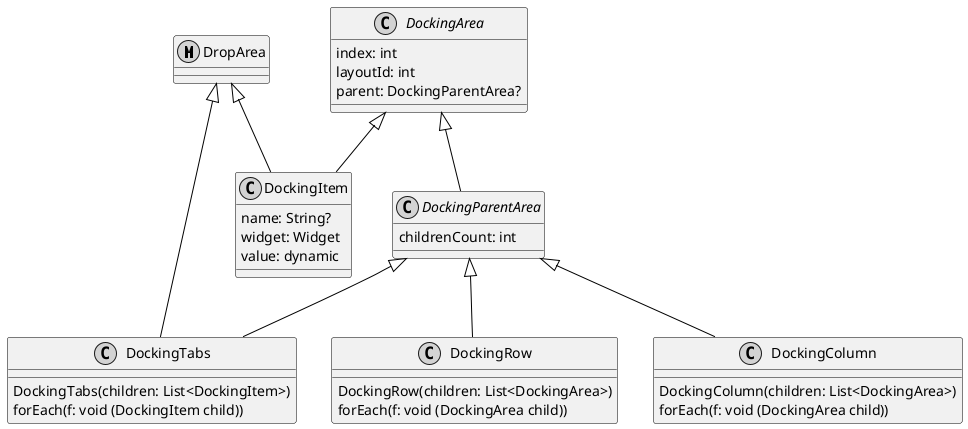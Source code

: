 @startuml

class DropArea << (M,lightgray) >>  #line:black

abstract class DockingArea << (C,lightgray) >> #line:black {
index: int
layoutId: int
parent: DockingParentArea?
}

abstract class DockingParentArea << (C,lightgray) >> #line:black {
childrenCount: int
}

class DockingItem << (C,lightgray) >> #line:black {
name: String?
widget: Widget
value: dynamic
}

class DockingRow << (C,lightgray) >> #line:black {
DockingRow(children: List<DockingArea>)
forEach(f: void (DockingArea child))
}

class DockingColumn << (C,lightgray) >> #line:black {
DockingColumn(children: List<DockingArea>)
forEach(f: void (DockingArea child))
}

class DockingTabs << (C,lightgray) >> #line:black {
DockingTabs(children: List<DockingItem>)
forEach(f: void (DockingItem child))
}

DockingArea <|-- DockingParentArea #line:black
DockingArea <|-- DockingItem #line:black
DockingParentArea <|-- DockingRow #line:black
DockingParentArea <|-- DockingColumn #line:black
DockingParentArea <|--  DockingTabs #line:black
DropArea <|-- DockingItem #line:black
DropArea <|-- DockingTabs #line:black

@enduml